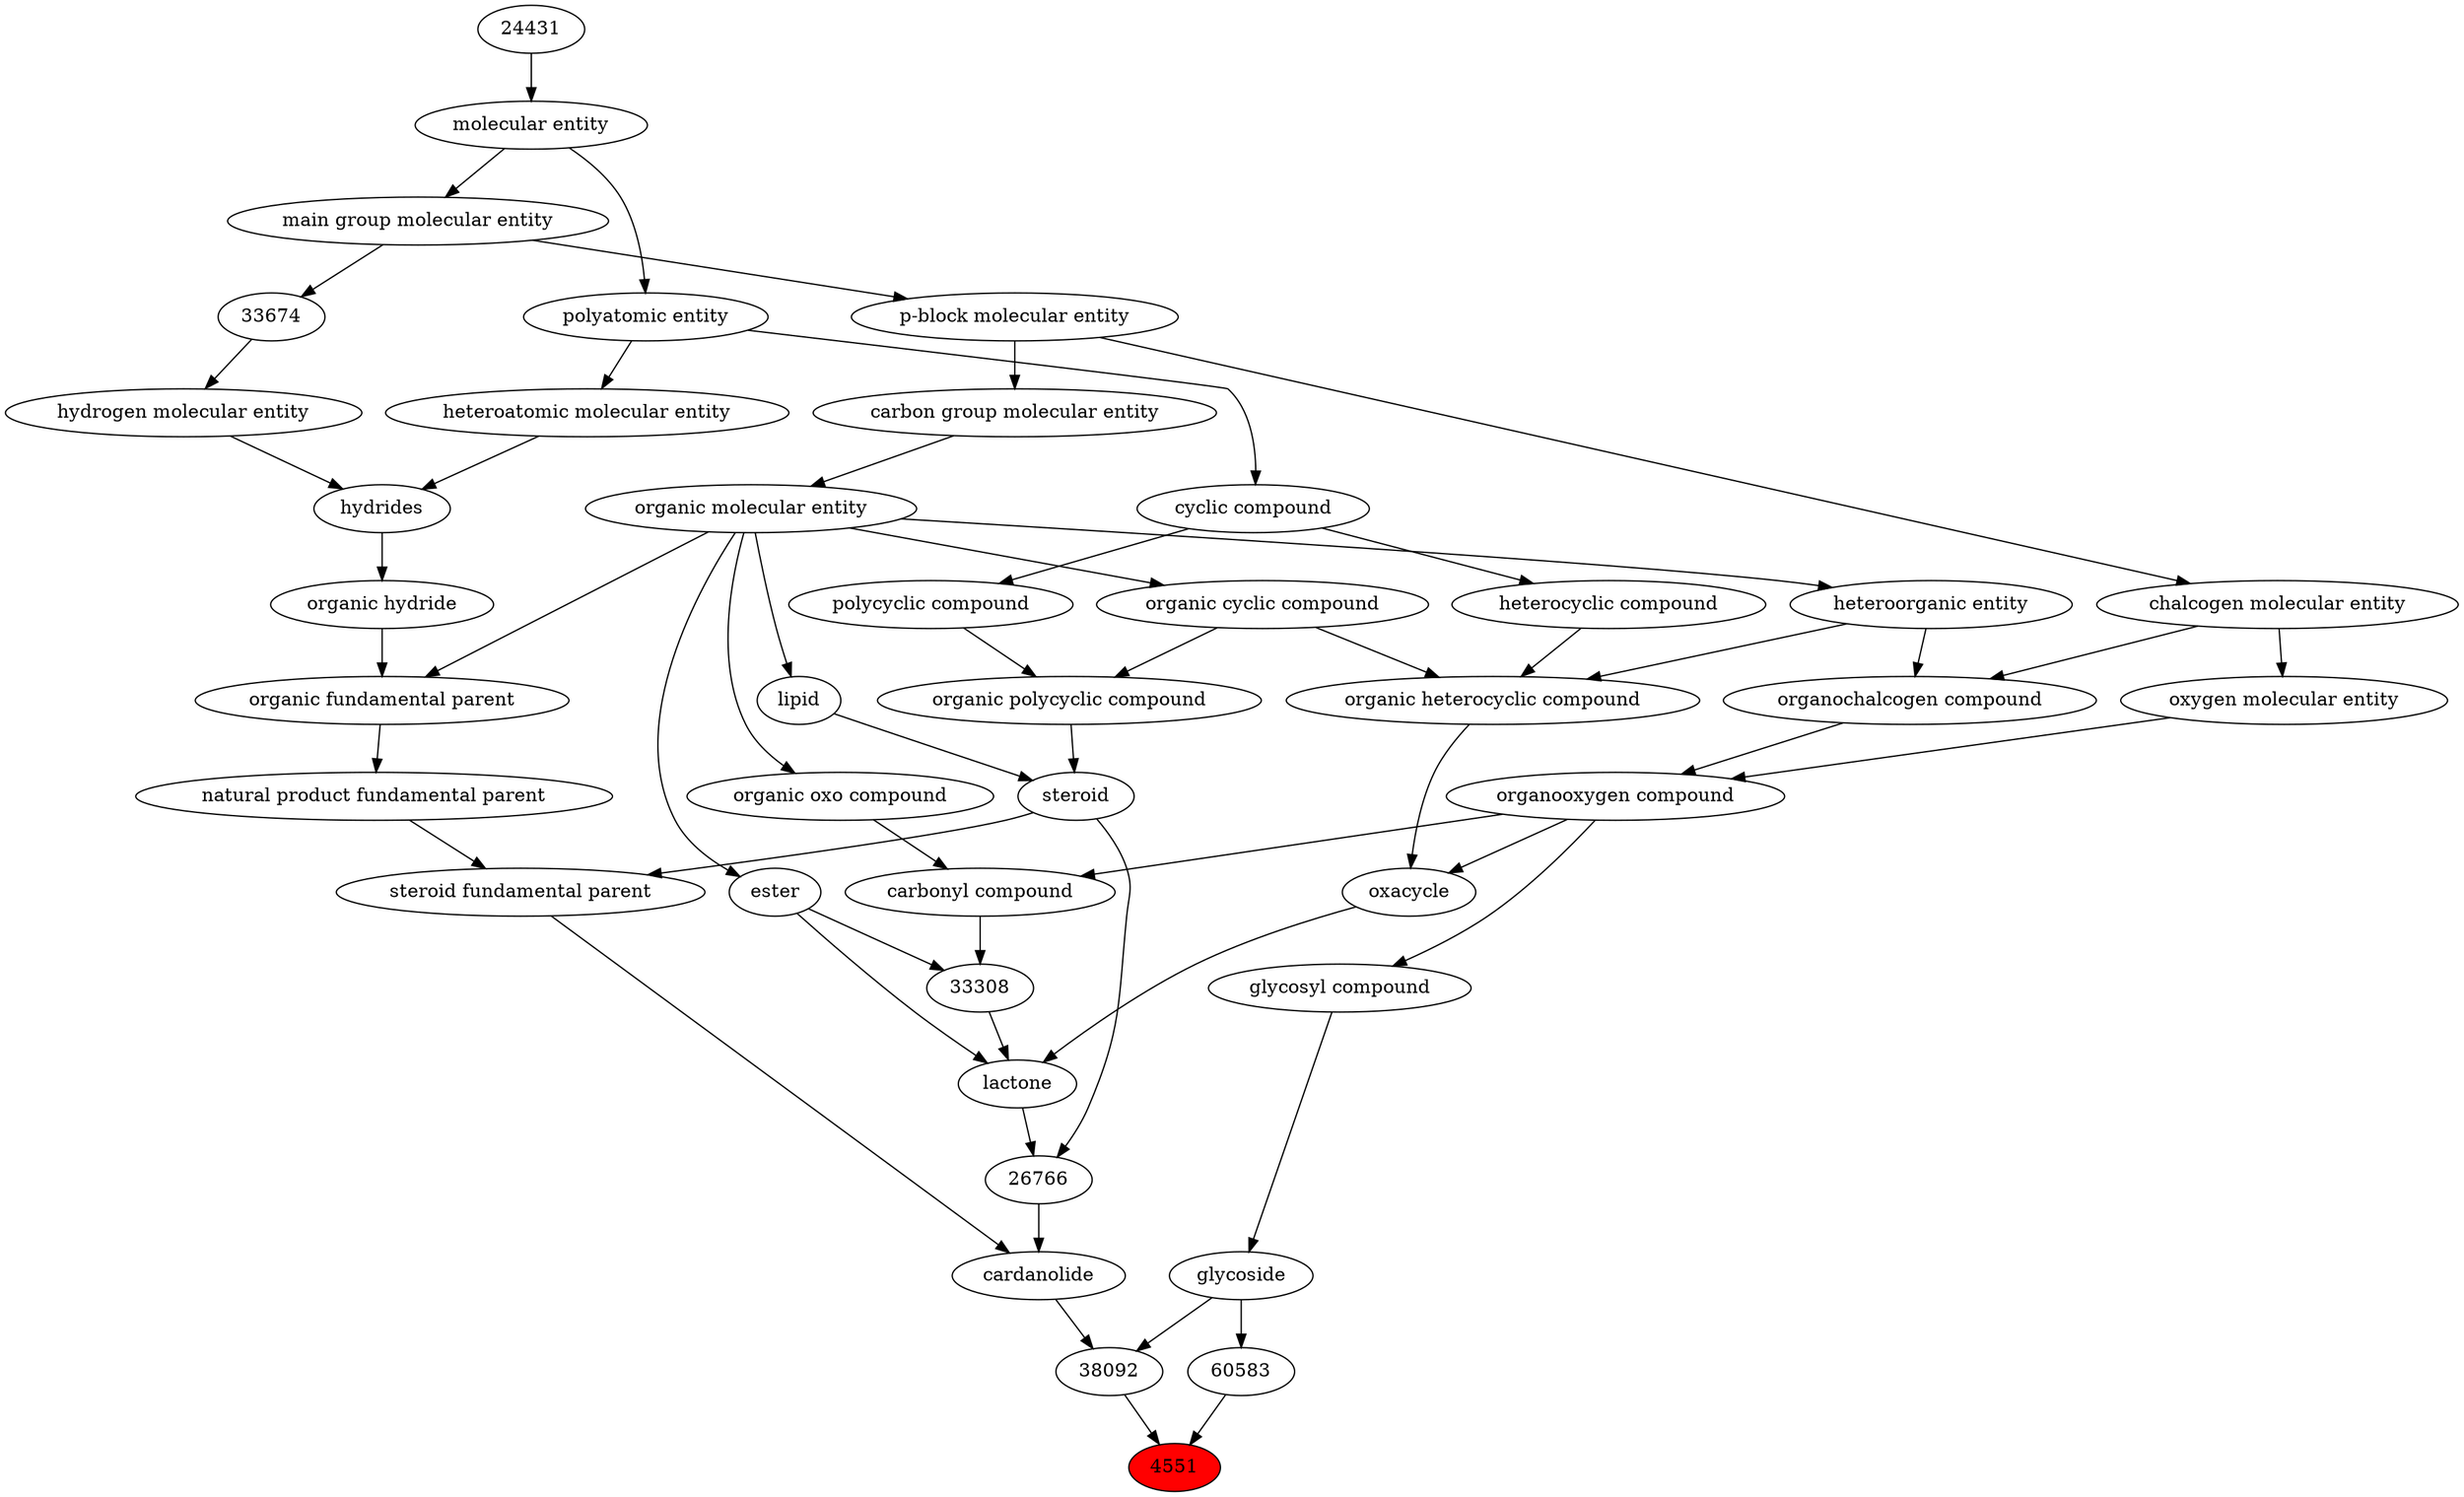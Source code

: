 digraph tree{ 
4551 [label="4551" fillcolor=red style=filled]
38092 -> 4551
60583 -> 4551
38092 [label="38092"]
35543 -> 38092
24400 -> 38092
60583 [label="60583"]
24400 -> 60583
35543 [label="cardanolide"]
35508 -> 35543
26766 -> 35543
24400 [label="glycoside"]
63161 -> 24400
35508 [label="steroid fundamental parent"]
35507 -> 35508
35341 -> 35508
26766 [label="26766"]
25000 -> 26766
35341 -> 26766
63161 [label="glycosyl compound"]
36963 -> 63161
35507 [label="natural product fundamental parent"]
33245 -> 35507
35341 [label="steroid"]
51958 -> 35341
18059 -> 35341
25000 [label="lactone"]
33308 -> 25000
35701 -> 25000
38104 -> 25000
36963 [label="organooxygen compound"]
36962 -> 36963
25806 -> 36963
33245 [label="organic fundamental parent"]
50860 -> 33245
37175 -> 33245
51958 [label="organic polycyclic compound"]
33832 -> 51958
33635 -> 51958
18059 [label="lipid"]
50860 -> 18059
33308 [label="33308"]
36586 -> 33308
35701 -> 33308
35701 [label="ester"]
50860 -> 35701
38104 [label="oxacycle"]
24532 -> 38104
36963 -> 38104
36962 [label="organochalcogen compound"]
33285 -> 36962
33304 -> 36962
25806 [label="oxygen molecular entity"]
33304 -> 25806
50860 [label="organic molecular entity"]
33582 -> 50860
37175 [label="organic hydride"]
33692 -> 37175
33832 [label="organic cyclic compound"]
50860 -> 33832
33635 [label="polycyclic compound"]
33595 -> 33635
36586 [label="carbonyl compound"]
36587 -> 36586
36963 -> 36586
24532 [label="organic heterocyclic compound"]
33285 -> 24532
33832 -> 24532
5686 -> 24532
33285 [label="heteroorganic entity"]
50860 -> 33285
33304 [label="chalcogen molecular entity"]
33675 -> 33304
33582 [label="carbon group molecular entity"]
33675 -> 33582
33692 [label="hydrides"]
33608 -> 33692
37577 -> 33692
33595 [label="cyclic compound"]
36357 -> 33595
36587 [label="organic oxo compound"]
50860 -> 36587
5686 [label="heterocyclic compound"]
33595 -> 5686
33675 [label="p-block molecular entity"]
33579 -> 33675
33608 [label="hydrogen molecular entity"]
33674 -> 33608
37577 [label="heteroatomic molecular entity"]
36357 -> 37577
36357 [label="polyatomic entity"]
23367 -> 36357
33579 [label="main group molecular entity"]
23367 -> 33579
33674 [label="33674"]
33579 -> 33674
23367 [label="molecular entity"]
24431 -> 23367
24431 [label="24431"]
}